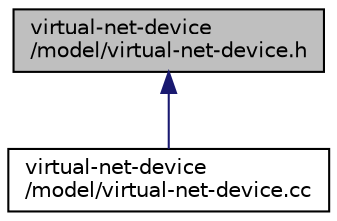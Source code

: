 digraph "virtual-net-device/model/virtual-net-device.h"
{
  edge [fontname="Helvetica",fontsize="10",labelfontname="Helvetica",labelfontsize="10"];
  node [fontname="Helvetica",fontsize="10",shape=record];
  Node1 [label="virtual-net-device\l/model/virtual-net-device.h",height=0.2,width=0.4,color="black", fillcolor="grey75", style="filled", fontcolor="black"];
  Node1 -> Node2 [dir="back",color="midnightblue",fontsize="10",style="solid"];
  Node2 [label="virtual-net-device\l/model/virtual-net-device.cc",height=0.2,width=0.4,color="black", fillcolor="white", style="filled",URL="$db/d54/model_2virtual-net-device_8cc.html"];
}
